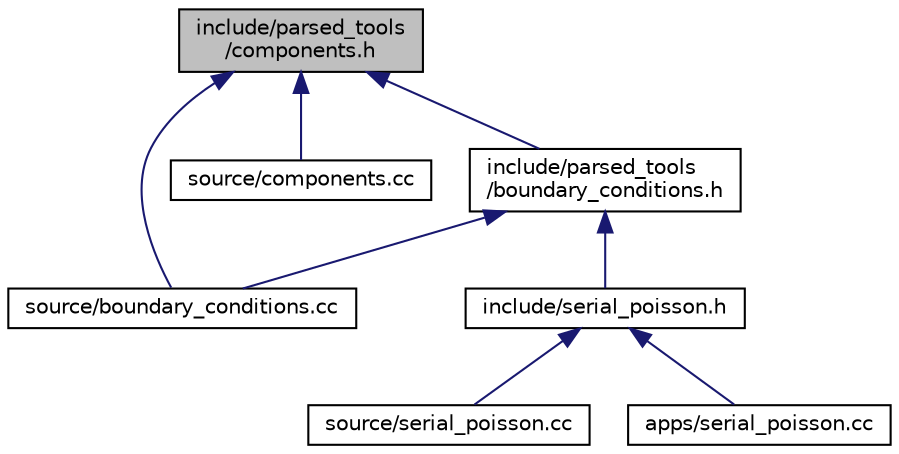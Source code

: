 digraph "include/parsed_tools/components.h"
{
 // LATEX_PDF_SIZE
  bgcolor="transparent";
  edge [fontname="Helvetica",fontsize="10",labelfontname="Helvetica",labelfontsize="10"];
  node [fontname="Helvetica",fontsize="10",shape=record];
  Node1 [label="include/parsed_tools\l/components.h",height=0.2,width=0.4,color="black", fillcolor="grey75", style="filled", fontcolor="black",tooltip=" "];
  Node1 -> Node2 [dir="back",color="midnightblue",fontsize="10",style="solid",fontname="Helvetica"];
  Node2 [label="source/boundary_conditions.cc",height=0.2,width=0.4,color="black",URL="$boundary__conditions_8cc.html",tooltip=" "];
  Node1 -> Node3 [dir="back",color="midnightblue",fontsize="10",style="solid",fontname="Helvetica"];
  Node3 [label="source/components.cc",height=0.2,width=0.4,color="black",URL="$components_8cc.html",tooltip=" "];
  Node1 -> Node4 [dir="back",color="midnightblue",fontsize="10",style="solid",fontname="Helvetica"];
  Node4 [label="include/parsed_tools\l/boundary_conditions.h",height=0.2,width=0.4,color="black",URL="$boundary__conditions_8h.html",tooltip=" "];
  Node4 -> Node2 [dir="back",color="midnightblue",fontsize="10",style="solid",fontname="Helvetica"];
  Node4 -> Node5 [dir="back",color="midnightblue",fontsize="10",style="solid",fontname="Helvetica"];
  Node5 [label="include/serial_poisson.h",height=0.2,width=0.4,color="black",URL="$serial__poisson_8h.html",tooltip=" "];
  Node5 -> Node6 [dir="back",color="midnightblue",fontsize="10",style="solid",fontname="Helvetica"];
  Node6 [label="source/serial_poisson.cc",height=0.2,width=0.4,color="black",URL="$source_2serial__poisson_8cc.html",tooltip=" "];
  Node5 -> Node7 [dir="back",color="midnightblue",fontsize="10",style="solid",fontname="Helvetica"];
  Node7 [label="apps/serial_poisson.cc",height=0.2,width=0.4,color="black",URL="$apps_2serial__poisson_8cc.html",tooltip=" "];
}
